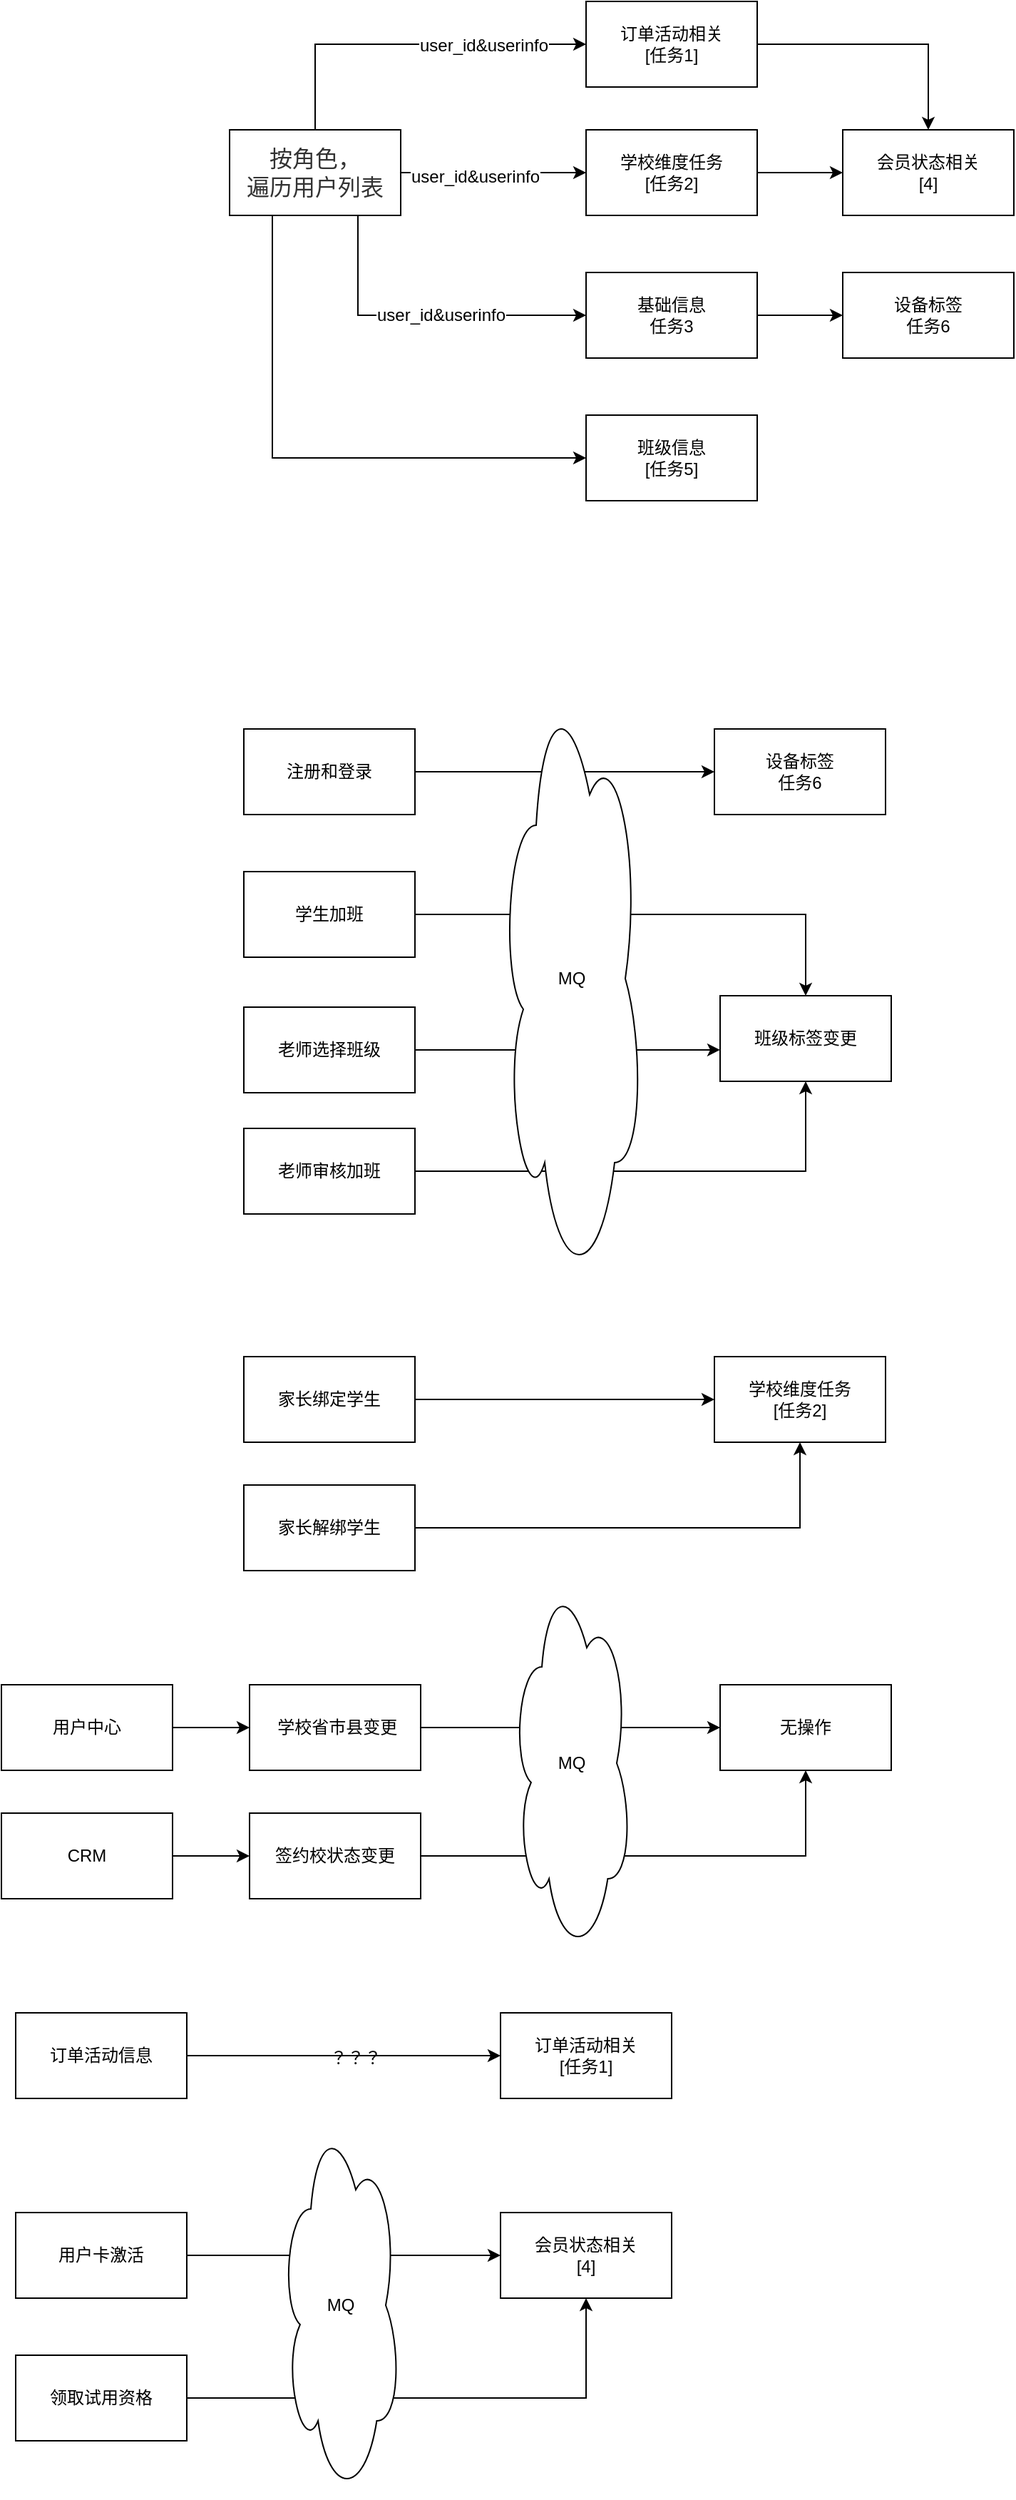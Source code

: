 <mxfile version="12.9.6" type="github">
  <diagram id="JjOcFzwLPrpcrGy4seuc" name="Page-1">
    <mxGraphModel dx="2489" dy="713" grid="1" gridSize="10" guides="1" tooltips="1" connect="1" arrows="1" fold="1" page="1" pageScale="1" pageWidth="827" pageHeight="1169" math="0" shadow="0">
      <root>
        <mxCell id="0" />
        <mxCell id="1" parent="0" />
        <mxCell id="12-cRlRXb4dsILWuFh1U-1" style="edgeStyle=orthogonalEdgeStyle;rounded=0;orthogonalLoop=1;jettySize=auto;html=1;" parent="1" source="12-cRlRXb4dsILWuFh1U-4" target="12-cRlRXb4dsILWuFh1U-6" edge="1">
          <mxGeometry relative="1" as="geometry" />
        </mxCell>
        <mxCell id="12-cRlRXb4dsILWuFh1U-13" value="user_id&amp;amp;userinfo" style="text;html=1;align=center;verticalAlign=middle;resizable=0;points=[];labelBackgroundColor=#ffffff;" parent="12-cRlRXb4dsILWuFh1U-1" vertex="1" connectable="0">
          <mxGeometry x="-0.2" y="-3" relative="1" as="geometry">
            <mxPoint as="offset" />
          </mxGeometry>
        </mxCell>
        <mxCell id="12-cRlRXb4dsILWuFh1U-2" style="edgeStyle=orthogonalEdgeStyle;rounded=0;orthogonalLoop=1;jettySize=auto;html=1;exitX=0.75;exitY=1;exitDx=0;exitDy=0;entryX=0;entryY=0.5;entryDx=0;entryDy=0;" parent="1" source="12-cRlRXb4dsILWuFh1U-4" target="12-cRlRXb4dsILWuFh1U-7" edge="1">
          <mxGeometry relative="1" as="geometry" />
        </mxCell>
        <mxCell id="12-cRlRXb4dsILWuFh1U-14" value="user_id&amp;amp;userinfo" style="text;html=1;align=center;verticalAlign=middle;resizable=0;points=[];labelBackgroundColor=#ffffff;" parent="12-cRlRXb4dsILWuFh1U-2" vertex="1" connectable="0">
          <mxGeometry x="0.113" relative="1" as="geometry">
            <mxPoint as="offset" />
          </mxGeometry>
        </mxCell>
        <mxCell id="12-cRlRXb4dsILWuFh1U-3" style="edgeStyle=orthogonalEdgeStyle;rounded=0;orthogonalLoop=1;jettySize=auto;html=1;exitX=0.5;exitY=0;exitDx=0;exitDy=0;entryX=0;entryY=0.5;entryDx=0;entryDy=0;" parent="1" source="12-cRlRXb4dsILWuFh1U-4" target="12-cRlRXb4dsILWuFh1U-9" edge="1">
          <mxGeometry relative="1" as="geometry" />
        </mxCell>
        <mxCell id="12-cRlRXb4dsILWuFh1U-11" value="user_id&amp;amp;userinfo" style="text;html=1;align=center;verticalAlign=middle;resizable=0;points=[];labelBackgroundColor=#ffffff;" parent="12-cRlRXb4dsILWuFh1U-3" vertex="1" connectable="0">
          <mxGeometry x="0.418" y="-1" relative="1" as="geometry">
            <mxPoint as="offset" />
          </mxGeometry>
        </mxCell>
        <mxCell id="12-cRlRXb4dsILWuFh1U-21" style="edgeStyle=orthogonalEdgeStyle;rounded=0;orthogonalLoop=1;jettySize=auto;html=1;exitX=0.25;exitY=1;exitDx=0;exitDy=0;entryX=0;entryY=0.5;entryDx=0;entryDy=0;" parent="1" source="12-cRlRXb4dsILWuFh1U-4" target="12-cRlRXb4dsILWuFh1U-20" edge="1">
          <mxGeometry relative="1" as="geometry" />
        </mxCell>
        <mxCell id="12-cRlRXb4dsILWuFh1U-4" value="&lt;span style=&quot;color: rgb(51 , 51 , 51) ; font-family: &amp;#34;open sans&amp;#34; , &amp;#34;clear sans&amp;#34; , &amp;#34;helvetica neue&amp;#34; , &amp;#34;helvetica&amp;#34; , &amp;#34;arial&amp;#34; , sans-serif ; font-size: 16px ; text-align: left ; white-space: pre-wrap ; background-color: rgb(255 , 255 , 255)&quot;&gt;按角色，&lt;br/&gt;遍历用户列表&lt;/span&gt;" style="rounded=0;whiteSpace=wrap;html=1;" parent="1" vertex="1">
          <mxGeometry x="70" y="120" width="120" height="60" as="geometry" />
        </mxCell>
        <mxCell id="12-cRlRXb4dsILWuFh1U-5" style="edgeStyle=orthogonalEdgeStyle;rounded=0;orthogonalLoop=1;jettySize=auto;html=1;exitX=1;exitY=0.5;exitDx=0;exitDy=0;" parent="1" source="12-cRlRXb4dsILWuFh1U-6" target="12-cRlRXb4dsILWuFh1U-10" edge="1">
          <mxGeometry relative="1" as="geometry" />
        </mxCell>
        <mxCell id="12-cRlRXb4dsILWuFh1U-6" value="学校维度任务&lt;br&gt;[任务2]" style="rounded=0;whiteSpace=wrap;html=1;" parent="1" vertex="1">
          <mxGeometry x="320" y="120" width="120" height="60" as="geometry" />
        </mxCell>
        <mxCell id="12-cRlRXb4dsILWuFh1U-24" style="edgeStyle=orthogonalEdgeStyle;rounded=0;orthogonalLoop=1;jettySize=auto;html=1;exitX=1;exitY=0.5;exitDx=0;exitDy=0;entryX=0;entryY=0.5;entryDx=0;entryDy=0;" parent="1" source="12-cRlRXb4dsILWuFh1U-7" target="12-cRlRXb4dsILWuFh1U-23" edge="1">
          <mxGeometry relative="1" as="geometry" />
        </mxCell>
        <mxCell id="12-cRlRXb4dsILWuFh1U-7" value="基础信息&lt;br&gt;任务3" style="rounded=0;whiteSpace=wrap;html=1;" parent="1" vertex="1">
          <mxGeometry x="320" y="220" width="120" height="60" as="geometry" />
        </mxCell>
        <mxCell id="12-cRlRXb4dsILWuFh1U-8" style="edgeStyle=orthogonalEdgeStyle;rounded=0;orthogonalLoop=1;jettySize=auto;html=1;exitX=1;exitY=0.5;exitDx=0;exitDy=0;entryX=0.5;entryY=0;entryDx=0;entryDy=0;" parent="1" source="12-cRlRXb4dsILWuFh1U-9" target="12-cRlRXb4dsILWuFh1U-10" edge="1">
          <mxGeometry relative="1" as="geometry" />
        </mxCell>
        <mxCell id="12-cRlRXb4dsILWuFh1U-9" value="订单活动相关&lt;br&gt;[任务1]" style="rounded=0;whiteSpace=wrap;html=1;" parent="1" vertex="1">
          <mxGeometry x="320" y="30" width="120" height="60" as="geometry" />
        </mxCell>
        <mxCell id="12-cRlRXb4dsILWuFh1U-10" value="会员状态相关&lt;br&gt;[4]" style="rounded=0;whiteSpace=wrap;html=1;" parent="1" vertex="1">
          <mxGeometry x="500" y="120" width="120" height="60" as="geometry" />
        </mxCell>
        <mxCell id="12-cRlRXb4dsILWuFh1U-25" style="edgeStyle=orthogonalEdgeStyle;rounded=0;orthogonalLoop=1;jettySize=auto;html=1;exitX=1;exitY=0.5;exitDx=0;exitDy=0;" parent="1" source="12-cRlRXb4dsILWuFh1U-15" target="12-cRlRXb4dsILWuFh1U-22" edge="1">
          <mxGeometry relative="1" as="geometry" />
        </mxCell>
        <mxCell id="12-cRlRXb4dsILWuFh1U-15" value="注册和登录" style="rounded=0;whiteSpace=wrap;html=1;" parent="1" vertex="1">
          <mxGeometry x="80" y="540" width="120" height="60" as="geometry" />
        </mxCell>
        <mxCell id="12-cRlRXb4dsILWuFh1U-26" style="edgeStyle=orthogonalEdgeStyle;rounded=0;orthogonalLoop=1;jettySize=auto;html=1;exitX=1;exitY=0.5;exitDx=0;exitDy=0;entryX=0.5;entryY=0;entryDx=0;entryDy=0;" parent="1" source="12-cRlRXb4dsILWuFh1U-16" target="12-cRlRXb4dsILWuFh1U-19" edge="1">
          <mxGeometry relative="1" as="geometry" />
        </mxCell>
        <mxCell id="12-cRlRXb4dsILWuFh1U-16" value="学生加班" style="rounded=0;whiteSpace=wrap;html=1;" parent="1" vertex="1">
          <mxGeometry x="80" y="640" width="120" height="60" as="geometry" />
        </mxCell>
        <mxCell id="12-cRlRXb4dsILWuFh1U-27" style="edgeStyle=orthogonalEdgeStyle;rounded=0;orthogonalLoop=1;jettySize=auto;html=1;exitX=1;exitY=0.5;exitDx=0;exitDy=0;entryX=0;entryY=0.633;entryDx=0;entryDy=0;entryPerimeter=0;" parent="1" source="12-cRlRXb4dsILWuFh1U-17" target="12-cRlRXb4dsILWuFh1U-19" edge="1">
          <mxGeometry relative="1" as="geometry" />
        </mxCell>
        <mxCell id="12-cRlRXb4dsILWuFh1U-17" value="老师选择班级" style="rounded=0;whiteSpace=wrap;html=1;" parent="1" vertex="1">
          <mxGeometry x="80" y="735" width="120" height="60" as="geometry" />
        </mxCell>
        <mxCell id="12-cRlRXb4dsILWuFh1U-28" style="edgeStyle=orthogonalEdgeStyle;rounded=0;orthogonalLoop=1;jettySize=auto;html=1;exitX=1;exitY=0.5;exitDx=0;exitDy=0;" parent="1" source="12-cRlRXb4dsILWuFh1U-18" target="12-cRlRXb4dsILWuFh1U-19" edge="1">
          <mxGeometry relative="1" as="geometry" />
        </mxCell>
        <mxCell id="12-cRlRXb4dsILWuFh1U-18" value="老师审核加班" style="rounded=0;whiteSpace=wrap;html=1;" parent="1" vertex="1">
          <mxGeometry x="80" y="820" width="120" height="60" as="geometry" />
        </mxCell>
        <mxCell id="12-cRlRXb4dsILWuFh1U-19" value="班级标签变更" style="rounded=0;whiteSpace=wrap;html=1;" parent="1" vertex="1">
          <mxGeometry x="414" y="727" width="120" height="60" as="geometry" />
        </mxCell>
        <mxCell id="12-cRlRXb4dsILWuFh1U-20" value="班级信息&lt;br&gt;[任务5]" style="rounded=0;whiteSpace=wrap;html=1;" parent="1" vertex="1">
          <mxGeometry x="320" y="320" width="120" height="60" as="geometry" />
        </mxCell>
        <mxCell id="12-cRlRXb4dsILWuFh1U-22" value="设备标签&lt;br&gt;任务6" style="rounded=0;whiteSpace=wrap;html=1;" parent="1" vertex="1">
          <mxGeometry x="410" y="540" width="120" height="60" as="geometry" />
        </mxCell>
        <mxCell id="12-cRlRXb4dsILWuFh1U-23" value="设备标签&lt;br&gt;任务6" style="rounded=0;whiteSpace=wrap;html=1;" parent="1" vertex="1">
          <mxGeometry x="500" y="220" width="120" height="60" as="geometry" />
        </mxCell>
        <mxCell id="12-cRlRXb4dsILWuFh1U-29" value="MQ" style="ellipse;shape=cloud;whiteSpace=wrap;html=1;" parent="1" vertex="1">
          <mxGeometry x="260" y="500" width="100" height="430" as="geometry" />
        </mxCell>
        <mxCell id="0Bxs6vLUbm9PBnixLqU_-1" style="edgeStyle=orthogonalEdgeStyle;rounded=0;orthogonalLoop=1;jettySize=auto;html=1;exitX=1;exitY=0.5;exitDx=0;exitDy=0;" edge="1" parent="1" source="0Bxs6vLUbm9PBnixLqU_-2" target="0Bxs6vLUbm9PBnixLqU_-3">
          <mxGeometry relative="1" as="geometry" />
        </mxCell>
        <mxCell id="0Bxs6vLUbm9PBnixLqU_-2" value="家长绑定学生" style="rounded=0;whiteSpace=wrap;html=1;" vertex="1" parent="1">
          <mxGeometry x="80" y="980" width="120" height="60" as="geometry" />
        </mxCell>
        <mxCell id="0Bxs6vLUbm9PBnixLqU_-3" value="学校维度任务&lt;br&gt;[任务2]" style="rounded=0;whiteSpace=wrap;html=1;" vertex="1" parent="1">
          <mxGeometry x="410" y="980" width="120" height="60" as="geometry" />
        </mxCell>
        <mxCell id="0Bxs6vLUbm9PBnixLqU_-7" style="edgeStyle=orthogonalEdgeStyle;rounded=0;orthogonalLoop=1;jettySize=auto;html=1;exitX=1;exitY=0.5;exitDx=0;exitDy=0;entryX=0.5;entryY=1;entryDx=0;entryDy=0;" edge="1" parent="1" source="0Bxs6vLUbm9PBnixLqU_-6" target="0Bxs6vLUbm9PBnixLqU_-3">
          <mxGeometry relative="1" as="geometry" />
        </mxCell>
        <mxCell id="0Bxs6vLUbm9PBnixLqU_-6" value="家长解绑学生" style="rounded=0;whiteSpace=wrap;html=1;" vertex="1" parent="1">
          <mxGeometry x="80" y="1070" width="120" height="60" as="geometry" />
        </mxCell>
        <mxCell id="0Bxs6vLUbm9PBnixLqU_-8" style="edgeStyle=orthogonalEdgeStyle;rounded=0;orthogonalLoop=1;jettySize=auto;html=1;exitX=1;exitY=0.5;exitDx=0;exitDy=0;" edge="1" parent="1" source="0Bxs6vLUbm9PBnixLqU_-9" target="0Bxs6vLUbm9PBnixLqU_-10">
          <mxGeometry relative="1" as="geometry" />
        </mxCell>
        <mxCell id="0Bxs6vLUbm9PBnixLqU_-9" value="&amp;nbsp;学校省市县变更" style="rounded=0;whiteSpace=wrap;html=1;" vertex="1" parent="1">
          <mxGeometry x="84" y="1210" width="120" height="60" as="geometry" />
        </mxCell>
        <mxCell id="0Bxs6vLUbm9PBnixLqU_-10" value="无操作" style="rounded=0;whiteSpace=wrap;html=1;" vertex="1" parent="1">
          <mxGeometry x="414" y="1210" width="120" height="60" as="geometry" />
        </mxCell>
        <mxCell id="0Bxs6vLUbm9PBnixLqU_-11" style="edgeStyle=orthogonalEdgeStyle;rounded=0;orthogonalLoop=1;jettySize=auto;html=1;exitX=1;exitY=0.5;exitDx=0;exitDy=0;entryX=0.5;entryY=1;entryDx=0;entryDy=0;" edge="1" parent="1" source="0Bxs6vLUbm9PBnixLqU_-12" target="0Bxs6vLUbm9PBnixLqU_-10">
          <mxGeometry relative="1" as="geometry" />
        </mxCell>
        <mxCell id="0Bxs6vLUbm9PBnixLqU_-12" value="签约校状态变更" style="rounded=0;whiteSpace=wrap;html=1;" vertex="1" parent="1">
          <mxGeometry x="84" y="1300" width="120" height="60" as="geometry" />
        </mxCell>
        <mxCell id="0Bxs6vLUbm9PBnixLqU_-14" style="edgeStyle=orthogonalEdgeStyle;rounded=0;orthogonalLoop=1;jettySize=auto;html=1;exitX=1;exitY=0.5;exitDx=0;exitDy=0;entryX=0;entryY=0.5;entryDx=0;entryDy=0;" edge="1" parent="1" source="0Bxs6vLUbm9PBnixLqU_-13" target="0Bxs6vLUbm9PBnixLqU_-12">
          <mxGeometry relative="1" as="geometry" />
        </mxCell>
        <mxCell id="0Bxs6vLUbm9PBnixLqU_-13" value="CRM" style="rounded=0;whiteSpace=wrap;html=1;" vertex="1" parent="1">
          <mxGeometry x="-90" y="1300" width="120" height="60" as="geometry" />
        </mxCell>
        <mxCell id="0Bxs6vLUbm9PBnixLqU_-16" style="edgeStyle=orthogonalEdgeStyle;rounded=0;orthogonalLoop=1;jettySize=auto;html=1;exitX=1;exitY=0.5;exitDx=0;exitDy=0;entryX=0;entryY=0.5;entryDx=0;entryDy=0;" edge="1" parent="1" source="0Bxs6vLUbm9PBnixLqU_-15" target="0Bxs6vLUbm9PBnixLqU_-9">
          <mxGeometry relative="1" as="geometry" />
        </mxCell>
        <mxCell id="0Bxs6vLUbm9PBnixLqU_-15" value="用户中心" style="rounded=0;whiteSpace=wrap;html=1;" vertex="1" parent="1">
          <mxGeometry x="-90" y="1210" width="120" height="60" as="geometry" />
        </mxCell>
        <mxCell id="0Bxs6vLUbm9PBnixLqU_-17" value="订单活动相关&lt;br&gt;[任务1]" style="rounded=0;whiteSpace=wrap;html=1;" vertex="1" parent="1">
          <mxGeometry x="260" y="1440" width="120" height="60" as="geometry" />
        </mxCell>
        <mxCell id="0Bxs6vLUbm9PBnixLqU_-19" style="edgeStyle=orthogonalEdgeStyle;rounded=0;orthogonalLoop=1;jettySize=auto;html=1;exitX=1;exitY=0.5;exitDx=0;exitDy=0;" edge="1" parent="1" source="0Bxs6vLUbm9PBnixLqU_-18" target="0Bxs6vLUbm9PBnixLqU_-17">
          <mxGeometry relative="1" as="geometry" />
        </mxCell>
        <mxCell id="0Bxs6vLUbm9PBnixLqU_-18" value="订单活动信息" style="rounded=0;whiteSpace=wrap;html=1;" vertex="1" parent="1">
          <mxGeometry x="-80" y="1440" width="120" height="60" as="geometry" />
        </mxCell>
        <mxCell id="0Bxs6vLUbm9PBnixLqU_-20" value="？？？" style="text;html=1;align=center;verticalAlign=middle;resizable=0;points=[];autosize=1;" vertex="1" parent="1">
          <mxGeometry x="133" y="1462" width="50" height="20" as="geometry" />
        </mxCell>
        <mxCell id="0Bxs6vLUbm9PBnixLqU_-21" value="会员状态相关&lt;br&gt;[4]" style="rounded=0;whiteSpace=wrap;html=1;" vertex="1" parent="1">
          <mxGeometry x="260" y="1580" width="120" height="60" as="geometry" />
        </mxCell>
        <mxCell id="0Bxs6vLUbm9PBnixLqU_-22" style="edgeStyle=orthogonalEdgeStyle;rounded=0;orthogonalLoop=1;jettySize=auto;html=1;exitX=1;exitY=0.5;exitDx=0;exitDy=0;" edge="1" parent="1" source="0Bxs6vLUbm9PBnixLqU_-23" target="0Bxs6vLUbm9PBnixLqU_-21">
          <mxGeometry relative="1" as="geometry" />
        </mxCell>
        <mxCell id="0Bxs6vLUbm9PBnixLqU_-23" value="用户卡激活" style="rounded=0;whiteSpace=wrap;html=1;" vertex="1" parent="1">
          <mxGeometry x="-80" y="1580" width="120" height="60" as="geometry" />
        </mxCell>
        <mxCell id="0Bxs6vLUbm9PBnixLqU_-26" style="edgeStyle=orthogonalEdgeStyle;rounded=0;orthogonalLoop=1;jettySize=auto;html=1;exitX=1;exitY=0.5;exitDx=0;exitDy=0;entryX=0.5;entryY=1;entryDx=0;entryDy=0;" edge="1" parent="1" source="0Bxs6vLUbm9PBnixLqU_-25" target="0Bxs6vLUbm9PBnixLqU_-21">
          <mxGeometry relative="1" as="geometry" />
        </mxCell>
        <mxCell id="0Bxs6vLUbm9PBnixLqU_-25" value="领取试用资格" style="rounded=0;whiteSpace=wrap;html=1;" vertex="1" parent="1">
          <mxGeometry x="-80" y="1680" width="120" height="60" as="geometry" />
        </mxCell>
        <mxCell id="0Bxs6vLUbm9PBnixLqU_-27" value="MQ" style="ellipse;shape=cloud;whiteSpace=wrap;html=1;" vertex="1" parent="1">
          <mxGeometry x="106" y="1510" width="84" height="270" as="geometry" />
        </mxCell>
        <mxCell id="0Bxs6vLUbm9PBnixLqU_-28" value="MQ" style="ellipse;shape=cloud;whiteSpace=wrap;html=1;" vertex="1" parent="1">
          <mxGeometry x="268" y="1130" width="84" height="270" as="geometry" />
        </mxCell>
      </root>
    </mxGraphModel>
  </diagram>
</mxfile>

